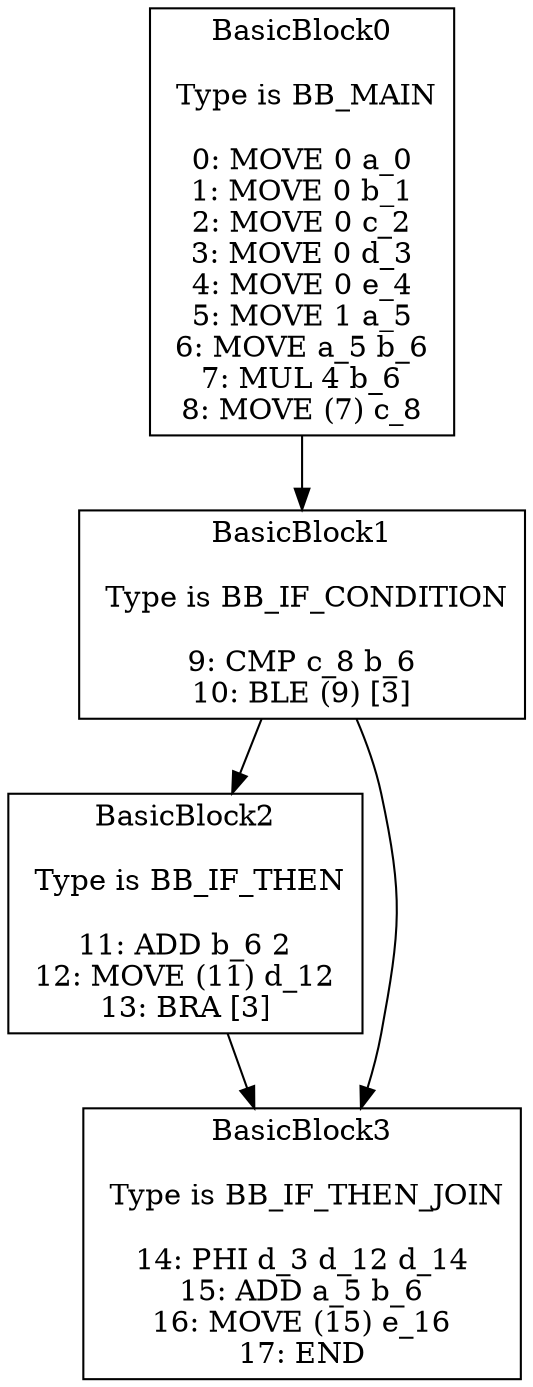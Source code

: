 digraph{
BasicBlock0 -> BasicBlock1
BasicBlock1 -> BasicBlock2
BasicBlock1 -> BasicBlock3
BasicBlock2 -> BasicBlock3
BasicBlock0[shape="box", label="BasicBlock0

 Type is BB_MAIN

0: MOVE 0 a_0
1: MOVE 0 b_1
2: MOVE 0 c_2
3: MOVE 0 d_3
4: MOVE 0 e_4
5: MOVE 1 a_5
6: MOVE a_5 b_6
7: MUL 4 b_6
8: MOVE (7) c_8
"]
BasicBlock1[shape="box", label="BasicBlock1

 Type is BB_IF_CONDITION

9: CMP c_8 b_6
10: BLE (9) [3]
"]
BasicBlock2[shape="box", label="BasicBlock2

 Type is BB_IF_THEN

11: ADD b_6 2
12: MOVE (11) d_12
13: BRA [3]
"]
BasicBlock3[shape="box", label="BasicBlock3

 Type is BB_IF_THEN_JOIN

14: PHI d_3 d_12 d_14
15: ADD a_5 b_6
16: MOVE (15) e_16
17: END
"]
}
